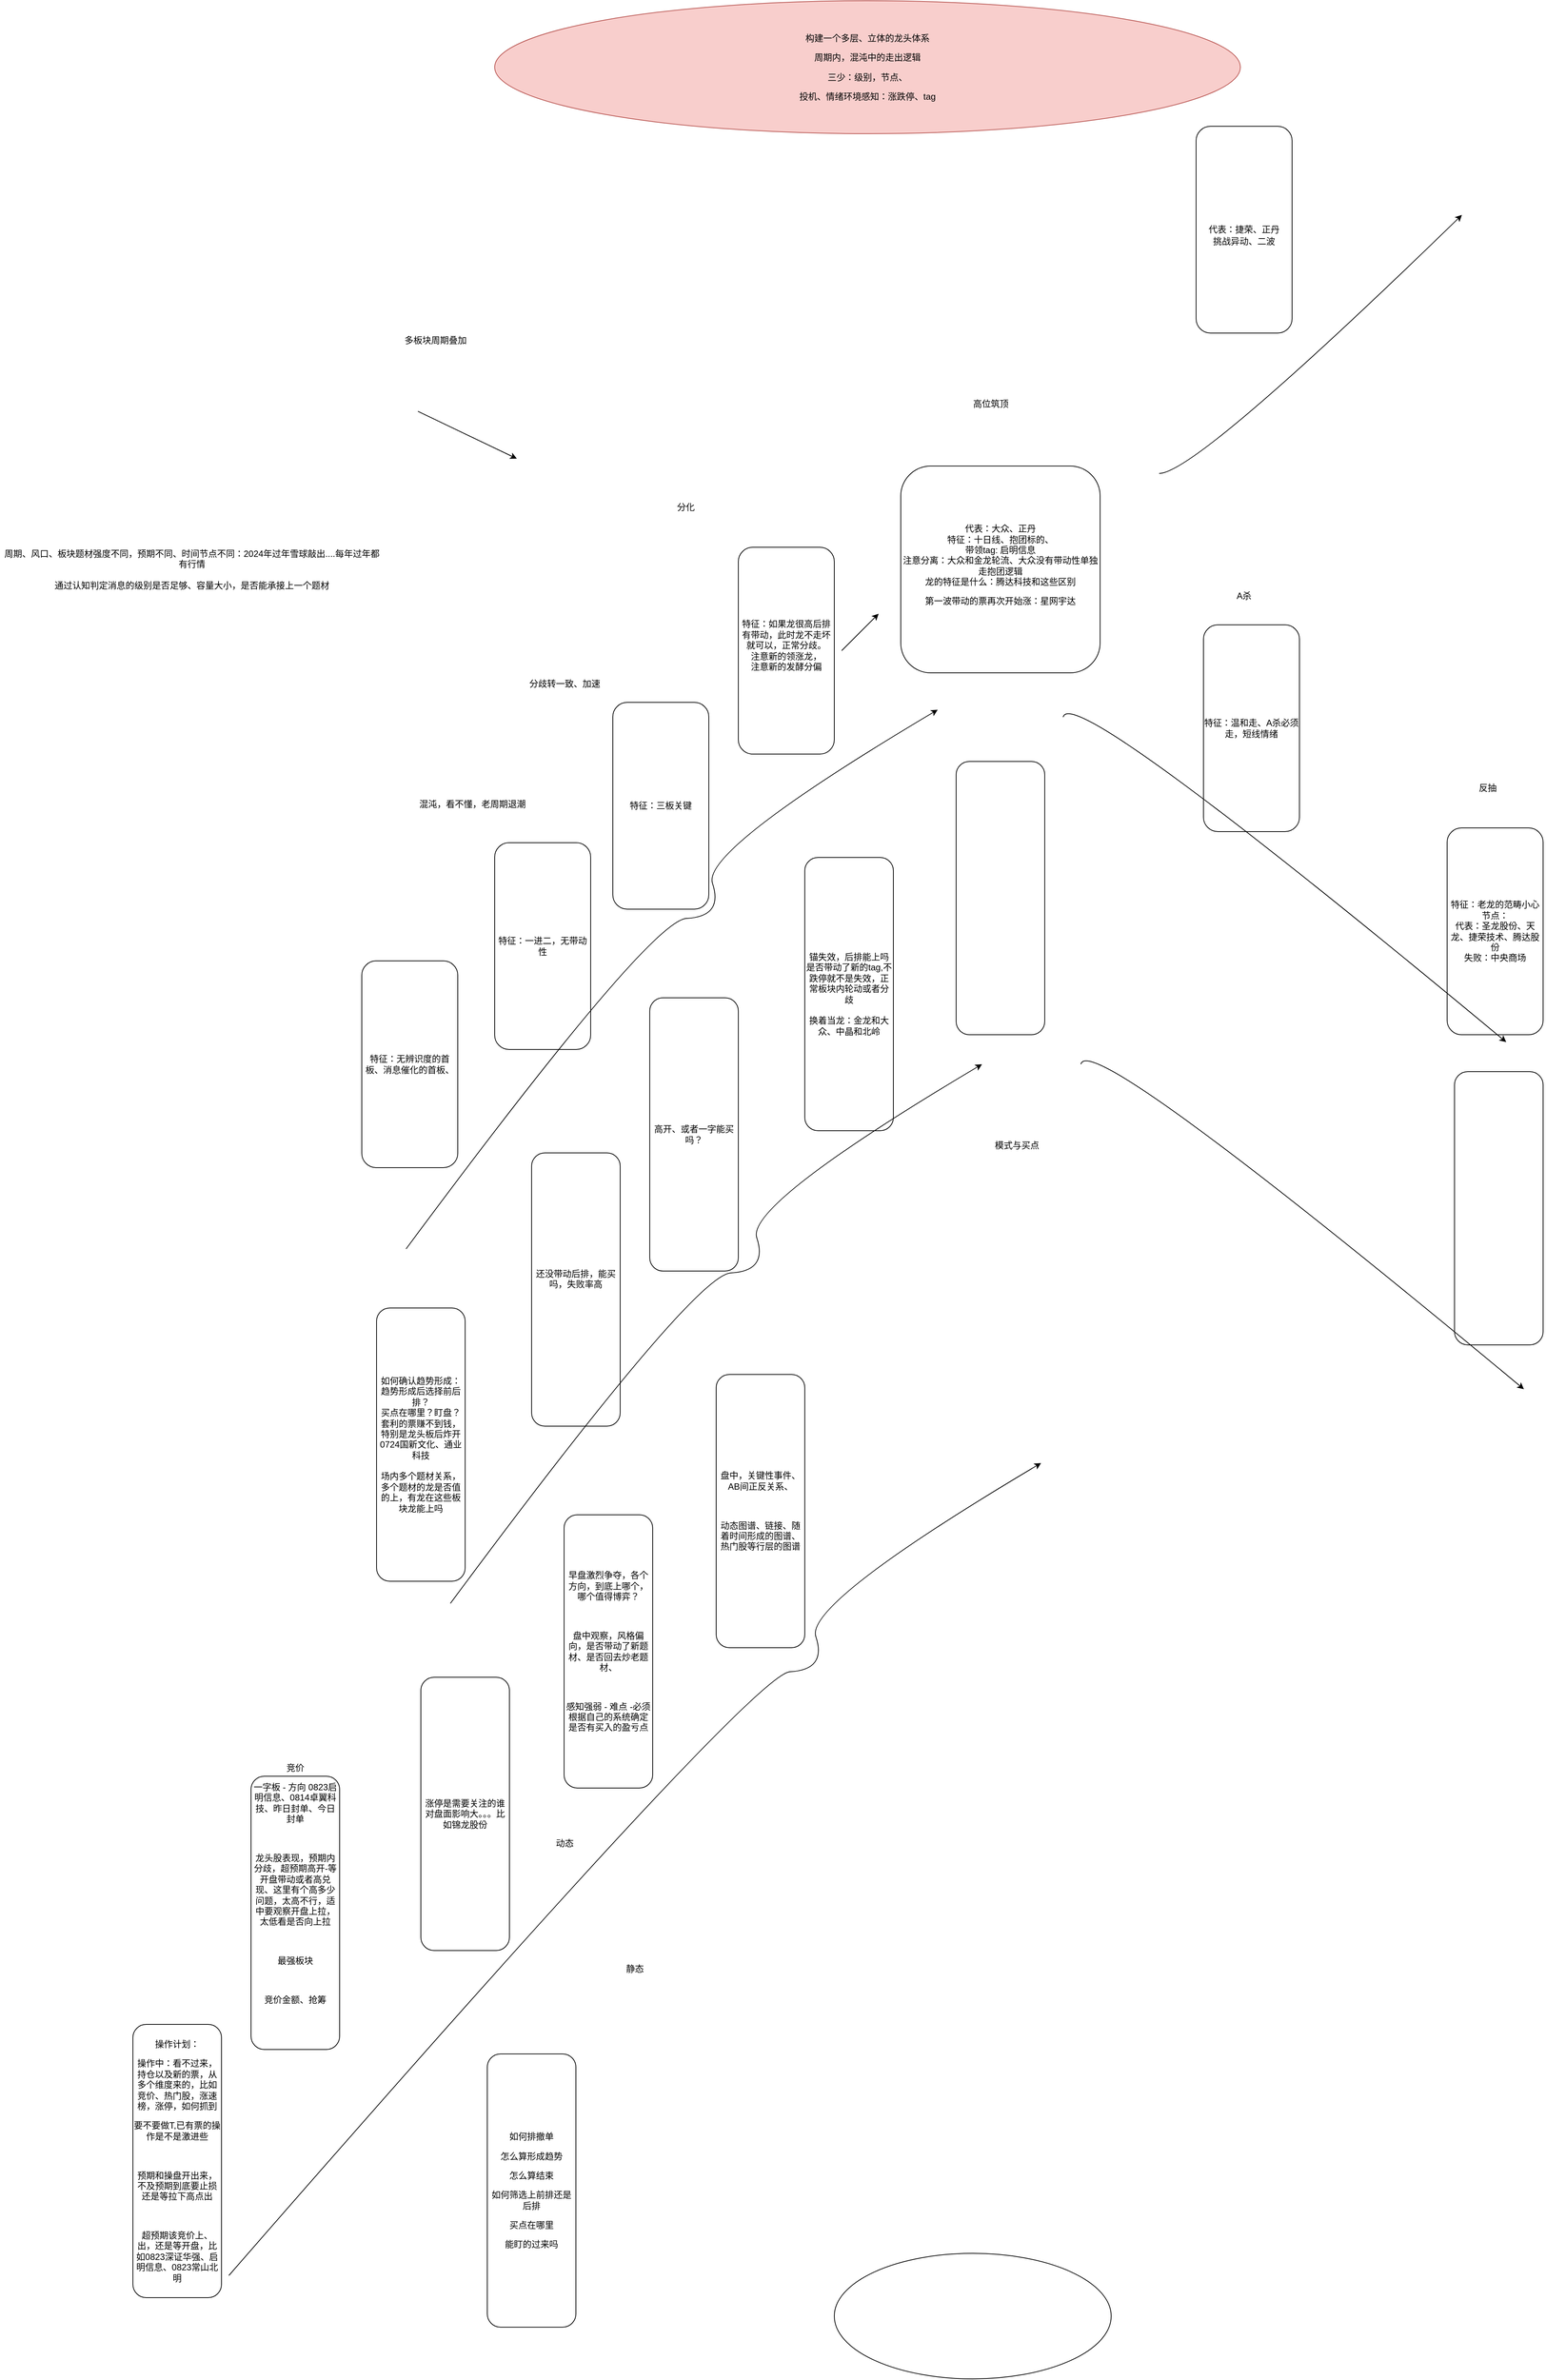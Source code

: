 <mxfile version="24.7.7">
  <diagram name="第 1 页" id="4kmrlVD3004NO4oH6EjP">
    <mxGraphModel dx="2765" dy="2156" grid="1" gridSize="10" guides="1" tooltips="1" connect="1" arrows="1" fold="1" page="1" pageScale="1" pageWidth="827" pageHeight="1169" math="0" shadow="0">
      <root>
        <mxCell id="0" />
        <mxCell id="1" parent="0" />
        <mxCell id="YwcNQk0zMhC-_pPFWzVF-1" value="特征：无辨识度的首板、消息催化的首板、" style="rounded=1;whiteSpace=wrap;html=1;" parent="1" vertex="1">
          <mxGeometry x="80" y="280" width="130" height="280" as="geometry" />
        </mxCell>
        <mxCell id="YwcNQk0zMhC-_pPFWzVF-2" value="特征：一进二，无带动性" style="rounded=1;whiteSpace=wrap;html=1;" parent="1" vertex="1">
          <mxGeometry x="260" y="120" width="130" height="280" as="geometry" />
        </mxCell>
        <mxCell id="YwcNQk0zMhC-_pPFWzVF-3" value="特征：三板关键" style="rounded=1;whiteSpace=wrap;html=1;" parent="1" vertex="1">
          <mxGeometry x="420" y="-70" width="130" height="280" as="geometry" />
        </mxCell>
        <mxCell id="YwcNQk0zMhC-_pPFWzVF-4" value="代表：大众、正丹&lt;div&gt;特征：十日线、抱团标的、&lt;/div&gt;&lt;div&gt;带领tag: 启明信息&lt;/div&gt;&lt;div&gt;注意分离：大众和金龙轮流、大众没有带动性单独走抱团逻辑&lt;/div&gt;&lt;div&gt;龙的特征是什么：腾达科技和这些区别&lt;/div&gt;&lt;div&gt;&lt;p data-pm-slice=&quot;1 1 []&quot; data-indentation=&quot;1&quot; class=&quot;ltr-element&quot;&gt;第一波带动的票再次开始涨：星网宇达&lt;/p&gt;&lt;/div&gt;" style="rounded=1;whiteSpace=wrap;html=1;" parent="1" vertex="1">
          <mxGeometry x="810" y="-390" width="270" height="280" as="geometry" />
        </mxCell>
        <mxCell id="YwcNQk0zMhC-_pPFWzVF-5" value="特征：温和走、A杀必须走，短线情绪" style="rounded=1;whiteSpace=wrap;html=1;" parent="1" vertex="1">
          <mxGeometry x="1220" y="-175" width="130" height="280" as="geometry" />
        </mxCell>
        <mxCell id="YwcNQk0zMhC-_pPFWzVF-6" value="混沌，看不懂，老周期退潮" style="text;html=1;align=center;verticalAlign=middle;whiteSpace=wrap;rounded=0;" parent="1" vertex="1">
          <mxGeometry x="90" y="30" width="280" height="75" as="geometry" />
        </mxCell>
        <mxCell id="YwcNQk0zMhC-_pPFWzVF-7" value="分歧转一致、加速" style="text;html=1;align=center;verticalAlign=middle;whiteSpace=wrap;rounded=0;" parent="1" vertex="1">
          <mxGeometry x="250" y="-121" width="210" height="51" as="geometry" />
        </mxCell>
        <mxCell id="YwcNQk0zMhC-_pPFWzVF-8" value="特征：如果龙很高后排有带动，此时龙不走坏就可以，正常分歧。&lt;div&gt;注意新的领涨龙，&lt;/div&gt;&lt;div&gt;注意新的发酵分偏&lt;/div&gt;&lt;div&gt;&lt;br&gt;&lt;/div&gt;" style="rounded=1;whiteSpace=wrap;html=1;" parent="1" vertex="1">
          <mxGeometry x="590" y="-280" width="130" height="280" as="geometry" />
        </mxCell>
        <mxCell id="YwcNQk0zMhC-_pPFWzVF-9" value="分化" style="text;html=1;align=center;verticalAlign=middle;whiteSpace=wrap;rounded=0;" parent="1" vertex="1">
          <mxGeometry x="414" y="-360" width="210" height="51" as="geometry" />
        </mxCell>
        <mxCell id="YwcNQk0zMhC-_pPFWzVF-10" value="高位筑顶" style="text;html=1;align=center;verticalAlign=middle;whiteSpace=wrap;rounded=0;" parent="1" vertex="1">
          <mxGeometry x="827" y="-500" width="210" height="51" as="geometry" />
        </mxCell>
        <mxCell id="YwcNQk0zMhC-_pPFWzVF-11" value="代表：捷荣、正丹" style="rounded=1;whiteSpace=wrap;html=1;" parent="1" vertex="1">
          <mxGeometry x="1210" y="-850" width="130" height="280" as="geometry" />
        </mxCell>
        <mxCell id="YwcNQk0zMhC-_pPFWzVF-12" value="挑战异动、二波" style="text;html=1;align=center;verticalAlign=middle;whiteSpace=wrap;rounded=0;" parent="1" vertex="1">
          <mxGeometry x="1170" y="-720" width="210" height="51" as="geometry" />
        </mxCell>
        <mxCell id="YwcNQk0zMhC-_pPFWzVF-13" value="A杀" style="text;html=1;align=center;verticalAlign=middle;whiteSpace=wrap;rounded=0;" parent="1" vertex="1">
          <mxGeometry x="1170" y="-240" width="210" height="51" as="geometry" />
        </mxCell>
        <mxCell id="YwcNQk0zMhC-_pPFWzVF-14" value="特征：老龙的范畴小心&lt;div&gt;节点：&lt;/div&gt;&lt;div&gt;代表：圣龙股份、天龙、捷荣技术、腾达股份&lt;/div&gt;&lt;div&gt;失败：中央商场&lt;/div&gt;" style="rounded=1;whiteSpace=wrap;html=1;" parent="1" vertex="1">
          <mxGeometry x="1550" y="100" width="130" height="280" as="geometry" />
        </mxCell>
        <mxCell id="YwcNQk0zMhC-_pPFWzVF-15" value="反抽" style="text;html=1;align=center;verticalAlign=middle;whiteSpace=wrap;rounded=0;" parent="1" vertex="1">
          <mxGeometry x="1500" y="20" width="210" height="51" as="geometry" />
        </mxCell>
        <mxCell id="YwcNQk0zMhC-_pPFWzVF-17" value="" style="curved=1;endArrow=classic;html=1;rounded=0;" parent="1" edge="1">
          <mxGeometry width="50" height="50" relative="1" as="geometry">
            <mxPoint x="140" y="670" as="sourcePoint" />
            <mxPoint x="860" y="-60" as="targetPoint" />
            <Array as="points">
              <mxPoint x="470" y="225" />
              <mxPoint x="570" y="220" />
              <mxPoint x="540" y="130" />
            </Array>
          </mxGeometry>
        </mxCell>
        <mxCell id="YwcNQk0zMhC-_pPFWzVF-19" value="" style="curved=1;endArrow=classic;html=1;rounded=0;" parent="1" edge="1">
          <mxGeometry width="50" height="50" relative="1" as="geometry">
            <mxPoint x="1030" y="-50" as="sourcePoint" />
            <mxPoint x="1630" y="390" as="targetPoint" />
            <Array as="points">
              <mxPoint x="1040" y="-100" />
            </Array>
          </mxGeometry>
        </mxCell>
        <mxCell id="YwcNQk0zMhC-_pPFWzVF-20" value="如何确认趋势形成：&lt;div&gt;趋势形成后选择前后排？&lt;/div&gt;&lt;div&gt;买点在哪里？盯盘？&lt;/div&gt;&lt;div&gt;套利的票赚不到钱，特别是龙头板后炸开0724国新文化、通业科技&lt;/div&gt;&lt;div&gt;&lt;br&gt;&lt;/div&gt;&lt;div&gt;场内多个题材关系，多个题材的龙是否值的上，有龙在这些板块龙能上吗&lt;/div&gt;" style="rounded=1;whiteSpace=wrap;html=1;" parent="1" vertex="1">
          <mxGeometry x="100" y="750" width="120" height="370" as="geometry" />
        </mxCell>
        <mxCell id="YwcNQk0zMhC-_pPFWzVF-21" value="还没带动后排，能买吗，失败率高&lt;div&gt;&lt;br&gt;&lt;/div&gt;&lt;div&gt;&lt;br&gt;&lt;/div&gt;" style="rounded=1;whiteSpace=wrap;html=1;" parent="1" vertex="1">
          <mxGeometry x="310" y="540" width="120" height="370" as="geometry" />
        </mxCell>
        <mxCell id="YwcNQk0zMhC-_pPFWzVF-22" value="高开、或者一字能买吗？" style="rounded=1;whiteSpace=wrap;html=1;" parent="1" vertex="1">
          <mxGeometry x="470" y="330" width="120" height="370" as="geometry" />
        </mxCell>
        <mxCell id="YwcNQk0zMhC-_pPFWzVF-23" value="锚失效，后排能上吗&lt;div&gt;是否带动了新的tag,不跌停就不是失效，正常板块内轮动或者分歧&lt;/div&gt;&lt;div&gt;&lt;br&gt;&lt;/div&gt;&lt;div&gt;换着当龙：金龙和大众、中晶和北岭&lt;/div&gt;" style="rounded=1;whiteSpace=wrap;html=1;" parent="1" vertex="1">
          <mxGeometry x="680" y="140" width="120" height="370" as="geometry" />
        </mxCell>
        <mxCell id="YwcNQk0zMhC-_pPFWzVF-24" value="" style="rounded=1;whiteSpace=wrap;html=1;" parent="1" vertex="1">
          <mxGeometry x="885" y="10" width="120" height="370" as="geometry" />
        </mxCell>
        <mxCell id="YwcNQk0zMhC-_pPFWzVF-25" value="" style="curved=1;endArrow=classic;html=1;rounded=0;" parent="1" edge="1">
          <mxGeometry width="50" height="50" relative="1" as="geometry">
            <mxPoint x="1160" y="-380" as="sourcePoint" />
            <mxPoint x="1570" y="-730" as="targetPoint" />
            <Array as="points">
              <mxPoint x="1210" y="-380" />
            </Array>
          </mxGeometry>
        </mxCell>
        <mxCell id="YwcNQk0zMhC-_pPFWzVF-26" value="多板块周期叠加" style="text;html=1;align=center;verticalAlign=middle;whiteSpace=wrap;rounded=0;" parent="1" vertex="1">
          <mxGeometry x="-80" y="-650" width="520" height="179" as="geometry" />
        </mxCell>
        <mxCell id="YwcNQk0zMhC-_pPFWzVF-27" value="" style="endArrow=classic;html=1;rounded=0;" parent="1" edge="1">
          <mxGeometry width="50" height="50" relative="1" as="geometry">
            <mxPoint x="730" y="-140" as="sourcePoint" />
            <mxPoint x="780" y="-190" as="targetPoint" />
          </mxGeometry>
        </mxCell>
        <mxCell id="YwcNQk0zMhC-_pPFWzVF-28" value="" style="endArrow=classic;html=1;rounded=0;exitX=0.454;exitY=1.039;exitDx=0;exitDy=0;exitPerimeter=0;" parent="1" source="YwcNQk0zMhC-_pPFWzVF-26" edge="1">
          <mxGeometry width="50" height="50" relative="1" as="geometry">
            <mxPoint x="220" y="-430" as="sourcePoint" />
            <mxPoint x="290" y="-400" as="targetPoint" />
          </mxGeometry>
        </mxCell>
        <mxCell id="YwcNQk0zMhC-_pPFWzVF-29" value="模式与买点" style="text;html=1;align=center;verticalAlign=middle;whiteSpace=wrap;rounded=0;" parent="1" vertex="1">
          <mxGeometry x="885" y="510" width="165" height="40" as="geometry" />
        </mxCell>
        <mxCell id="YwcNQk0zMhC-_pPFWzVF-30" value="" style="rounded=1;whiteSpace=wrap;html=1;" parent="1" vertex="1">
          <mxGeometry x="1560" y="430" width="120" height="370" as="geometry" />
        </mxCell>
        <mxCell id="YwcNQk0zMhC-_pPFWzVF-32" value="" style="curved=1;endArrow=classic;html=1;rounded=0;" parent="1" edge="1">
          <mxGeometry width="50" height="50" relative="1" as="geometry">
            <mxPoint x="200" y="1150" as="sourcePoint" />
            <mxPoint x="920" y="420" as="targetPoint" />
            <Array as="points">
              <mxPoint x="530" y="705" />
              <mxPoint x="630" y="700" />
              <mxPoint x="600" y="610" />
            </Array>
          </mxGeometry>
        </mxCell>
        <mxCell id="YwcNQk0zMhC-_pPFWzVF-33" value="" style="curved=1;endArrow=classic;html=1;rounded=0;" parent="1" edge="1">
          <mxGeometry width="50" height="50" relative="1" as="geometry">
            <mxPoint x="1054" y="420" as="sourcePoint" />
            <mxPoint x="1654" y="860" as="targetPoint" />
            <Array as="points">
              <mxPoint x="1064" y="370" />
            </Array>
          </mxGeometry>
        </mxCell>
        <mxCell id="YwcNQk0zMhC-_pPFWzVF-34" value="周期、风口、板块题材强度不同，预期不同、时间节点不同：2024年过年雪球敲出....每年过年都有行情&lt;div&gt;&lt;br&gt;&lt;/div&gt;&lt;div&gt;通过认知判定消息的级别是否足够、容量大小，是否能承接上一个题材&lt;/div&gt;" style="text;html=1;align=center;verticalAlign=middle;whiteSpace=wrap;rounded=0;" parent="1" vertex="1">
          <mxGeometry x="-410" y="-339.5" width="520" height="179" as="geometry" />
        </mxCell>
        <mxCell id="YwcNQk0zMhC-_pPFWzVF-35" value="&lt;p data-pm-slice=&quot;1 1 []&quot; data-indentation=&quot;1&quot; class=&quot;&quot;&gt;构建一个多层、立体的龙头体系&lt;/p&gt;&lt;p data-indentation=&quot;1&quot; class=&quot;&quot;&gt;&lt;/p&gt;&lt;p data-indentation=&quot;1&quot; class=&quot;&quot;&gt;周期内，混沌中的走出逻辑&lt;/p&gt;&lt;p data-indentation=&quot;1&quot; class=&quot;&quot;&gt;三少：级别，节点、&lt;/p&gt;&lt;p data-indentation=&quot;1&quot; class=&quot;&quot;&gt;投机、情绪环境感知：涨跌停、tag&lt;/p&gt;" style="ellipse;whiteSpace=wrap;html=1;fillColor=#f8cecc;strokeColor=#b85450;" parent="1" vertex="1">
          <mxGeometry x="260" y="-1020" width="1010" height="180" as="geometry" />
        </mxCell>
        <mxCell id="YwcNQk0zMhC-_pPFWzVF-37" value="&lt;p data-pm-slice=&quot;0 0 []&quot; data-indentation=&quot;1&quot; class=&quot;ltr-element&quot;&gt;&lt;br&gt;&lt;/p&gt;" style="ellipse;whiteSpace=wrap;html=1;" parent="1" vertex="1">
          <mxGeometry x="720" y="2030" width="375" height="170" as="geometry" />
        </mxCell>
        <mxCell id="YwcNQk0zMhC-_pPFWzVF-38" value="&lt;p data-pm-slice=&quot;1 1 []&quot; data-indentation=&quot;1&quot; class=&quot;ltr-element&quot;&gt;&lt;span style=&quot;background-color: initial;&quot;&gt;涨停是需要关注的&lt;/span&gt;谁对盘面影响大。。。比如锦龙股份&lt;/p&gt;" style="rounded=1;whiteSpace=wrap;html=1;" parent="1" vertex="1">
          <mxGeometry x="160" y="1250" width="120" height="370" as="geometry" />
        </mxCell>
        <mxCell id="2aED74v7W1yeTDfPMXjl-1" value="&lt;p data-pm-slice=&quot;1 1 []&quot; data-indentation=&quot;1&quot; class=&quot;ltr-element&quot;&gt;操作计划：&lt;/p&gt;&lt;p data-pm-slice=&quot;1 1 []&quot; data-indentation=&quot;1&quot; class=&quot;ltr-element&quot;&gt;操作中：看不过来，持仓以及新的票，从多个维度来的，比如竞价、热门股，涨速榜，涨停，如何抓到&lt;/p&gt;&lt;p data-pm-slice=&quot;1 1 []&quot; data-indentation=&quot;1&quot; class=&quot;ltr-element&quot;&gt;要不要做T,已有票的操作是不是激进些&lt;/p&gt;&lt;p data-pm-slice=&quot;1 1 []&quot; data-indentation=&quot;1&quot; class=&quot;ltr-element&quot;&gt;&lt;br&gt;&lt;/p&gt;&lt;p data-pm-slice=&quot;1 1 []&quot; data-indentation=&quot;1&quot; class=&quot;ltr-element&quot;&gt;预期和操盘开出来，不及预期到底要止损还是等拉下高点出&lt;/p&gt;&lt;p data-pm-slice=&quot;1 1 []&quot; data-indentation=&quot;1&quot; class=&quot;ltr-element&quot;&gt;&lt;br&gt;&lt;/p&gt;&lt;p data-pm-slice=&quot;1 1 []&quot; data-indentation=&quot;1&quot; class=&quot;ltr-element&quot;&gt;超预期该竞价上、出，还是等开盘，比如0823深证华强、启明信息、0823常山北明&lt;/p&gt;" style="rounded=1;whiteSpace=wrap;html=1;" vertex="1" parent="1">
          <mxGeometry x="-230" y="1720" width="120" height="370" as="geometry" />
        </mxCell>
        <mxCell id="2aED74v7W1yeTDfPMXjl-2" value="&lt;p data-pm-slice=&quot;1 1 []&quot; data-indentation=&quot;1&quot; class=&quot;ltr-element&quot;&gt;竞价&lt;/p&gt;&lt;p data-pm-slice=&quot;1 1 []&quot; data-indentation=&quot;1&quot; class=&quot;ltr-element&quot;&gt;一字板 - 方向 0823启明信息、0814卓翼科技、昨日封单、今日封单&lt;/p&gt;&lt;p data-pm-slice=&quot;1 1 []&quot; data-indentation=&quot;1&quot; class=&quot;ltr-element&quot;&gt;&lt;br&gt;&lt;/p&gt;&lt;p data-pm-slice=&quot;1 1 []&quot; data-indentation=&quot;1&quot; class=&quot;ltr-element&quot;&gt;龙头股表现，预期内分歧，超预期高开-等开盘带动或者高兑现、这里有个高多少问题，太高不行，适中要观察开盘上拉，太低看是否向上拉&lt;/p&gt;&lt;p data-pm-slice=&quot;1 1 []&quot; data-indentation=&quot;1&quot; class=&quot;ltr-element&quot;&gt;&lt;br&gt;&lt;/p&gt;&lt;p data-pm-slice=&quot;1 1 []&quot; data-indentation=&quot;1&quot; class=&quot;ltr-element&quot;&gt;最强板块&lt;/p&gt;&lt;p data-pm-slice=&quot;1 1 []&quot; data-indentation=&quot;1&quot; class=&quot;ltr-element&quot;&gt;&lt;br&gt;&lt;/p&gt;&lt;p data-pm-slice=&quot;1 1 []&quot; data-indentation=&quot;1&quot; class=&quot;ltr-element&quot;&gt;竞价金额、抢筹&lt;/p&gt;&lt;p data-pm-slice=&quot;1 1 []&quot; data-indentation=&quot;1&quot; class=&quot;ltr-element&quot;&gt;&lt;br&gt;&lt;/p&gt;&lt;p data-pm-slice=&quot;1 1 []&quot; data-indentation=&quot;1&quot; class=&quot;ltr-element&quot;&gt;&lt;br&gt;&lt;/p&gt;&lt;p data-pm-slice=&quot;1 1 []&quot; data-indentation=&quot;1&quot; class=&quot;ltr-element&quot;&gt;&lt;br&gt;&lt;/p&gt;" style="rounded=1;whiteSpace=wrap;html=1;" vertex="1" parent="1">
          <mxGeometry x="-70" y="1384" width="120" height="370" as="geometry" />
        </mxCell>
        <mxCell id="2aED74v7W1yeTDfPMXjl-3" value="&lt;p data-pm-slice=&quot;1 1 []&quot; data-indentation=&quot;1&quot; class=&quot;ltr-element&quot;&gt;早盘激烈争夺，各个方向，到底上哪个，哪个值得博弈？&lt;/p&gt;&lt;p data-pm-slice=&quot;1 1 []&quot; data-indentation=&quot;1&quot; class=&quot;ltr-element&quot;&gt;&lt;br&gt;&lt;/p&gt;&lt;p data-pm-slice=&quot;1 1 []&quot; data-indentation=&quot;1&quot; class=&quot;ltr-element&quot;&gt;盘中观察，风格偏向，是否带动了新题材、是否回去炒老题材、&lt;/p&gt;&lt;p data-pm-slice=&quot;1 1 []&quot; data-indentation=&quot;1&quot; class=&quot;ltr-element&quot;&gt;&lt;br&gt;&lt;/p&gt;&lt;p data-pm-slice=&quot;1 1 []&quot; data-indentation=&quot;1&quot; class=&quot;ltr-element&quot;&gt;感知强弱 - 难点 -必须根据自己的系统确定是否有买入的盈亏点&lt;/p&gt;" style="rounded=1;whiteSpace=wrap;html=1;" vertex="1" parent="1">
          <mxGeometry x="354" y="1030" width="120" height="370" as="geometry" />
        </mxCell>
        <mxCell id="2aED74v7W1yeTDfPMXjl-4" value="&lt;p data-pm-slice=&quot;1 1 []&quot; data-indentation=&quot;1&quot; class=&quot;ltr-element&quot;&gt;盘中，关键性事件、AB间正反关系、&lt;/p&gt;&lt;p data-pm-slice=&quot;1 1 []&quot; data-indentation=&quot;1&quot; class=&quot;ltr-element&quot;&gt;&lt;br&gt;&lt;/p&gt;&lt;p data-pm-slice=&quot;1 1 []&quot; data-indentation=&quot;1&quot; class=&quot;ltr-element&quot;&gt;动态图谱、链接、随着时间形成的图谱、热门股等行层的图谱&lt;/p&gt;" style="rounded=1;whiteSpace=wrap;html=1;" vertex="1" parent="1">
          <mxGeometry x="560" y="840" width="120" height="370" as="geometry" />
        </mxCell>
        <mxCell id="2aED74v7W1yeTDfPMXjl-5" value="&lt;p data-pm-slice=&quot;1 1 []&quot; data-indentation=&quot;1&quot; class=&quot;ltr-element&quot;&gt;如何排撤单&lt;/p&gt;&lt;p data-pm-slice=&quot;1 1 []&quot; data-indentation=&quot;1&quot; class=&quot;ltr-element&quot;&gt;怎么算形成趋势&lt;/p&gt;&lt;p data-pm-slice=&quot;1 1 []&quot; data-indentation=&quot;1&quot; class=&quot;ltr-element&quot;&gt;怎么算结束&lt;/p&gt;&lt;p data-pm-slice=&quot;1 1 []&quot; data-indentation=&quot;1&quot; class=&quot;ltr-element&quot;&gt;如何筛选上前排还是后排&lt;/p&gt;&lt;p data-pm-slice=&quot;1 1 []&quot; data-indentation=&quot;1&quot; class=&quot;ltr-element&quot;&gt;买点在哪里&lt;/p&gt;&lt;p data-pm-slice=&quot;1 1 []&quot; data-indentation=&quot;1&quot; class=&quot;ltr-element&quot;&gt;能盯的过来吗&lt;/p&gt;" style="rounded=1;whiteSpace=wrap;html=1;" vertex="1" parent="1">
          <mxGeometry x="250" y="1760" width="120" height="370" as="geometry" />
        </mxCell>
        <mxCell id="2aED74v7W1yeTDfPMXjl-6" value="" style="curved=1;endArrow=classic;html=1;rounded=0;" edge="1" parent="1">
          <mxGeometry width="50" height="50" relative="1" as="geometry">
            <mxPoint x="-100" y="2060" as="sourcePoint" />
            <mxPoint x="1000" y="960" as="targetPoint" />
            <Array as="points">
              <mxPoint x="610" y="1245" />
              <mxPoint x="710" y="1240" />
              <mxPoint x="680" y="1150" />
            </Array>
          </mxGeometry>
        </mxCell>
        <mxCell id="2aED74v7W1yeTDfPMXjl-7" value="静态" style="text;html=1;align=center;verticalAlign=middle;whiteSpace=wrap;rounded=0;" vertex="1" parent="1">
          <mxGeometry x="420" y="1630" width="60" height="30" as="geometry" />
        </mxCell>
        <mxCell id="2aED74v7W1yeTDfPMXjl-9" value="动态" style="text;html=1;align=center;verticalAlign=middle;whiteSpace=wrap;rounded=0;" vertex="1" parent="1">
          <mxGeometry x="325" y="1460" width="60" height="30" as="geometry" />
        </mxCell>
      </root>
    </mxGraphModel>
  </diagram>
</mxfile>

